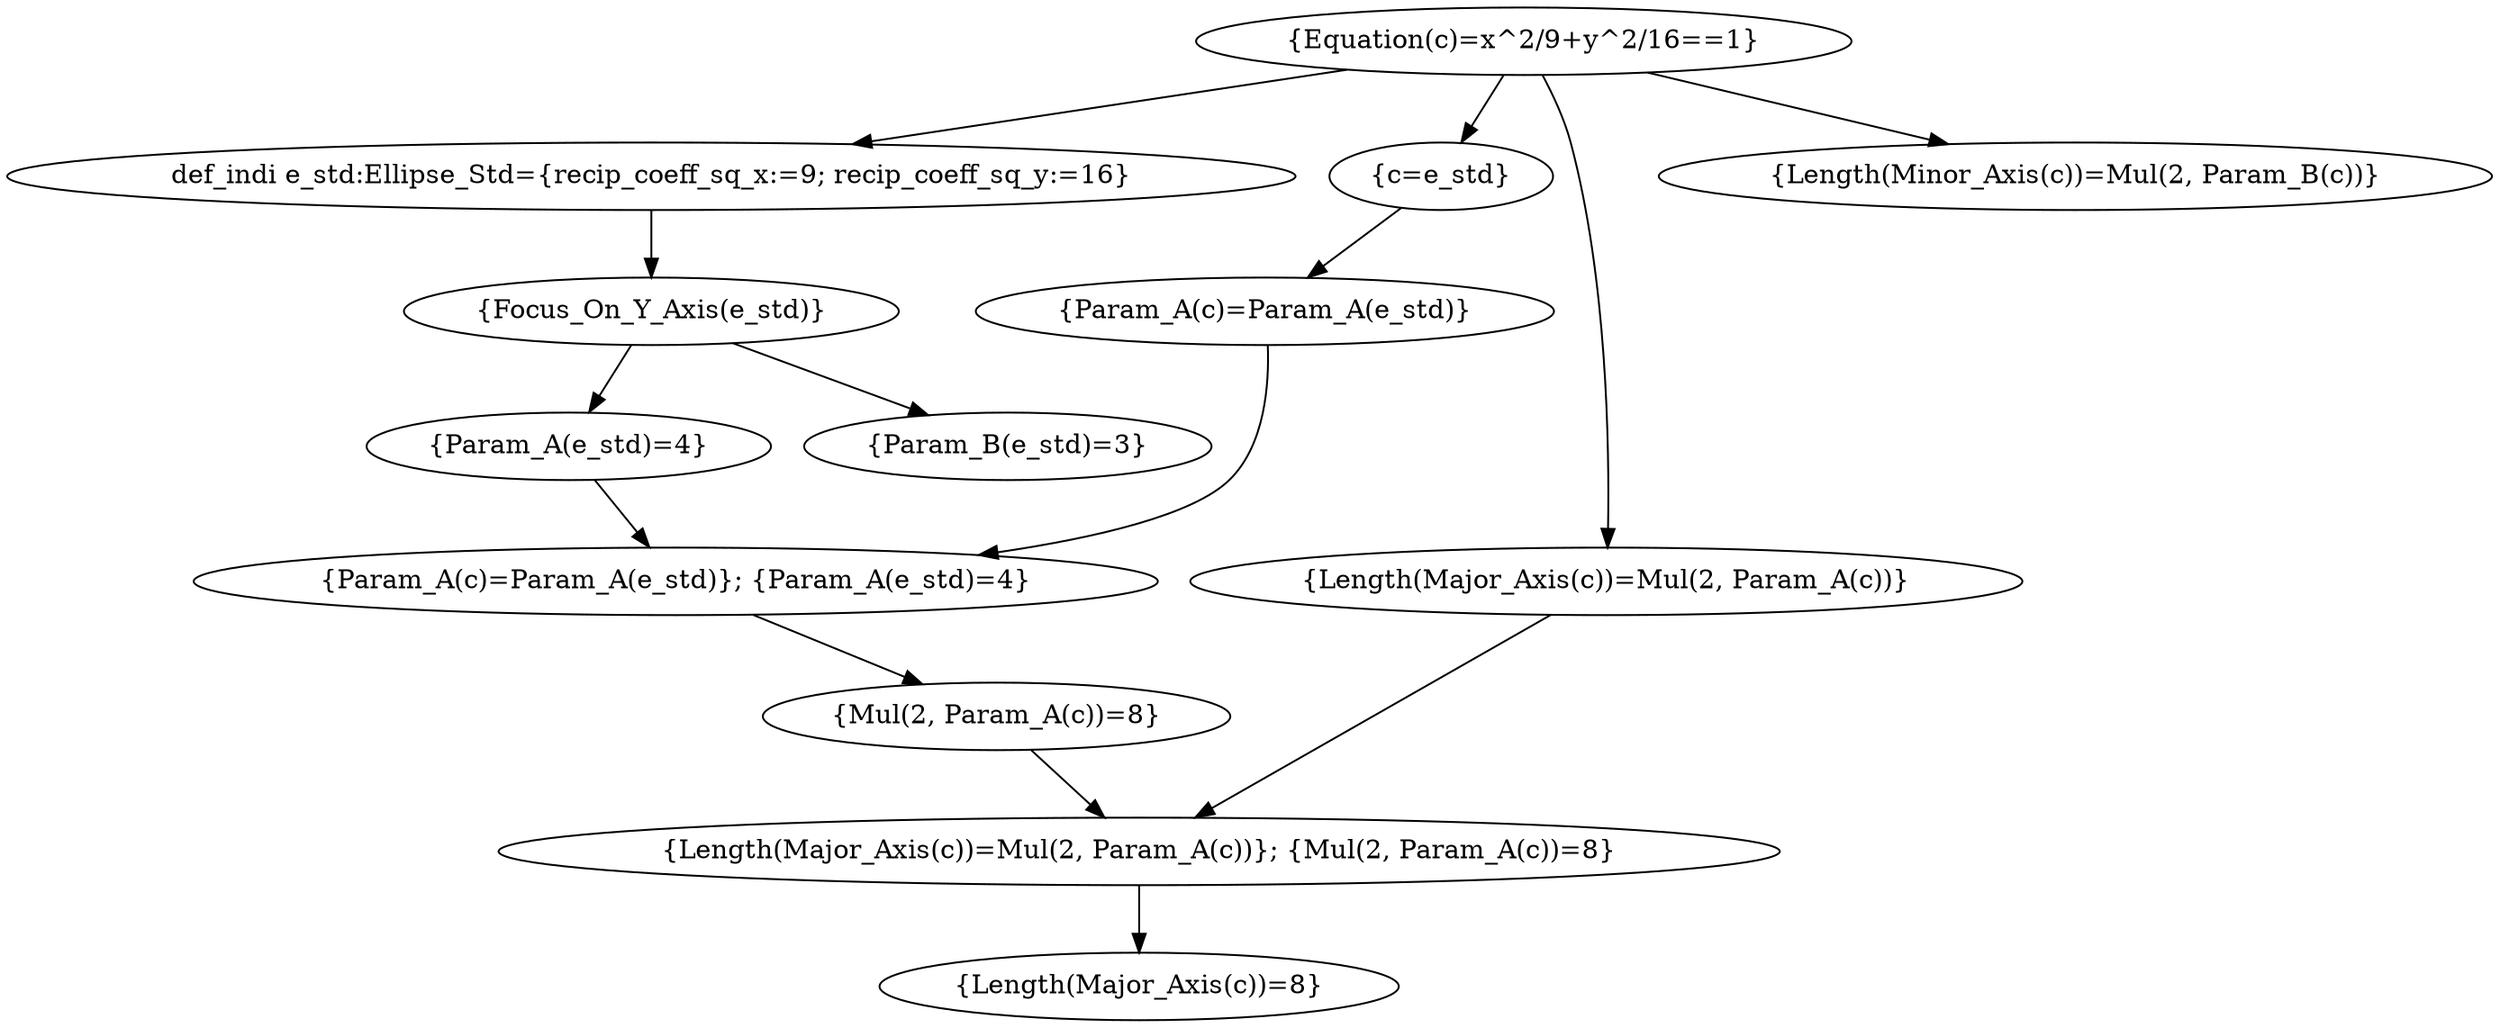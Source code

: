 digraph all_progress {
	graph [bb="0,0,1079.6,540"];
	node [label="\N"];
	"{Equation(c)=x^2/9+y^2/16==1}"	[height=0.5,
		pos="649.63,522",
		width=3.6469];
	"def_indi e_std:Ellipse_Std={recip_coeff_sq_x:=9; recip_coeff_sq_y:=16}"	[height=0.5,
		pos="273.63,450",
		width=7.6007];
	"{Equation(c)=x^2/9+y^2/16==1}" -> "def_indi e_std:Ellipse_Std={recip_coeff_sq_x:=9; recip_coeff_sq_y:=16}"	[pos="e,362.02,467.46 573.99,506.92 516.23,496.17 436.12,481.25 373.16,469.53"];
	"{c=e_std}"	[height=0.5,
		pos="612.63,450",
		width=1.3179];
	"{Equation(c)=x^2/9+y^2/16==1}" -> "{c=e_std}"	[pos="e,621.67,468.1 640.48,503.7 636.4,495.98 631.5,486.71 626.96,478.11"];
	"{Length(Major_Axis(c))=Mul(2, Param_A(c))}"	[height=0.5,
		pos="687.63,234",
		width=5.0551];
	"{Equation(c)=x^2/9+y^2/16==1}" -> "{Length(Major_Axis(c))=Mul(2, Param_A(c))}"	[pos="e,687.76,252.47 657.14,503.67 661.23,493.48 665.98,480.23 668.63,468 684.26,395.66 687.26,308.15 687.69,263.79"];
	"{Length(Minor_Axis(c))=Mul(2, Param_B(c))}"	[height=0.5,
		pos="897.63,450",
		width=5.0551];
	"{Equation(c)=x^2/9+y^2/16==1}" -> "{Length(Minor_Axis(c))=Mul(2, Param_B(c))}"	[pos="e,839.13,467.51 705.28,505.29 741.7,495.01 789.56,481.5 828.43,470.53"];
	"{Focus_On_Y_Axis(e_std)}"	[height=0.5,
		pos="273.63,378",
		width=3.1053];
	"def_indi e_std:Ellipse_Std={recip_coeff_sq_x:=9; recip_coeff_sq_y:=16}" -> "{Focus_On_Y_Axis(e_std)}"	[pos="e,273.63,396.1 273.63,431.7 273.63,424.41 273.63,415.73 273.63,407.54"];
	"{Param_A(c)=Param_A(e_std)}"	[height=0.5,
		pos="533.63,378",
		width=3.5025];
	"{c=e_std}" -> "{Param_A(c)=Param_A(e_std)}"	[pos="e,552.86,396.04 594.7,433.12 584.86,424.39 572.44,413.39 561.37,403.58"];
	"{Length(Major_Axis(c))=Mul(2, Param_A(c))}; {Mul(2, Param_A(c))=8}"	[height=0.5,
		pos="482.63,90",
		width=7.7451];
	"{Length(Major_Axis(c))=Mul(2, Param_A(c))}" -> "{Length(Major_Axis(c))=Mul(2, Param_A(c))}; {Mul(2, Param_A(c))=8}"	[pos="e,507.76,108.41 662.9,215.87 626.52,190.67 558.43,143.51 517.15,114.91"];
	"{Param_A(e_std)=4}"	[height=0.5,
		pos="226.63,306",
		width=2.4192];
	"{Focus_On_Y_Axis(e_std)}" -> "{Param_A(e_std)=4}"	[pos="e,238.11,324.1 262.01,359.7 256.71,351.81 250.33,342.3 244.45,333.55"];
	"{Param_B(e_std)=3}"	[height=0.5,
		pos="418.63,306",
		width=2.4192];
	"{Focus_On_Y_Axis(e_std)}" -> "{Param_B(e_std)=3}"	[pos="e,385.26,323.11 307.99,360.41 328.07,350.72 353.6,338.39 375.08,328.02"];
	"{Param_A(c)=Param_A(e_std)}; {Param_A(e_std)=4}"	[height=0.5,
		pos="279.63,234",
		width=5.7773];
	"{Param_A(e_std)=4}" -> "{Param_A(c)=Param_A(e_std)}; {Param_A(e_std)=4}"	[pos="e,266.55,252.28 239.46,288.05 245.55,280.01 252.97,270.2 259.77,261.23"];
	"{Param_A(c)=Param_A(e_std)}" -> "{Param_A(c)=Param_A(e_std)}; {Param_A(e_std)=4}"	[pos="e,395.74,249.3 535.04,359.73 535.67,339.69 533.4,306.99 514.63,288 498.57,271.75 453.42,259.72 406.94,251.27"];
	"{Mul(2, Param_A(c))=8}"	[height=0.5,
		pos="417.63,162",
		width=2.8525];
	"{Param_A(c)=Param_A(e_std)}; {Param_A(e_std)=4}" -> "{Mul(2, Param_A(c))=8}"	[pos="e,385.17,179.47 313.38,215.88 332,206.43 355.3,194.61 375.15,184.55"];
	"{Mul(2, Param_A(c))=8}" -> "{Length(Major_Axis(c))=Mul(2, Param_A(c))}; {Mul(2, Param_A(c))=8}"	[pos="e,466.58,108.28 433.36,144.05 440.99,135.84 450.32,125.79 458.8,116.66"];
	"{Length(Major_Axis(c))=8}"	[height=0.5,
		pos="482.63,18",
		width=3.1233];
	"{Length(Major_Axis(c))=Mul(2, Param_A(c))}; {Mul(2, Param_A(c))=8}" -> "{Length(Major_Axis(c))=8}"	[pos="e,482.63,36.104 482.63,71.697 482.63,64.407 482.63,55.726 482.63,47.536"];
}
